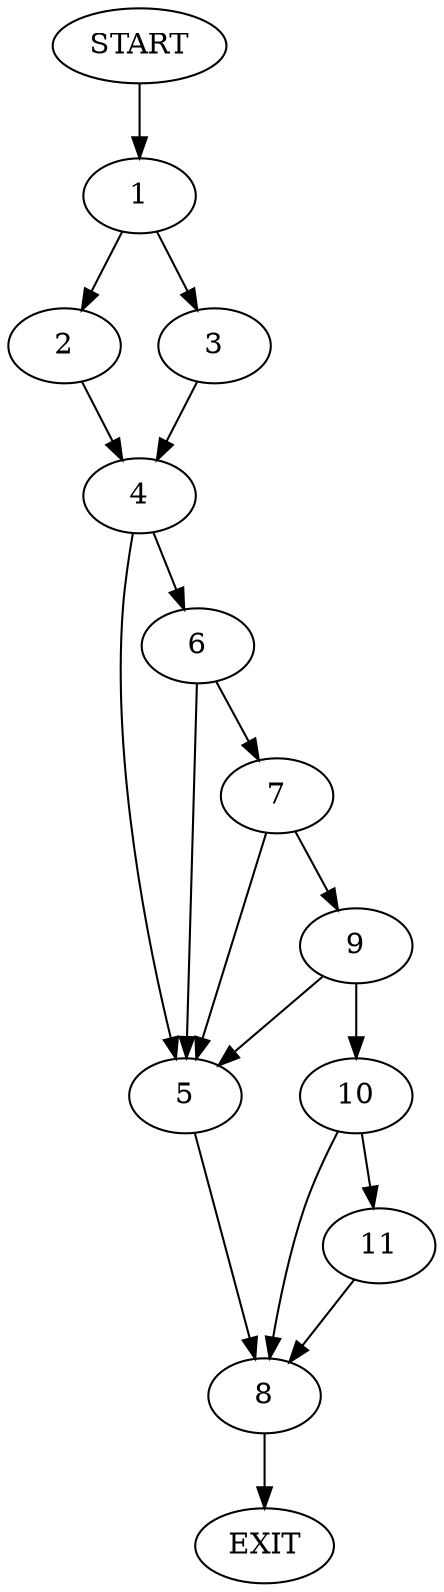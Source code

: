 digraph {
0 [label="START"]
12 [label="EXIT"]
0 -> 1
1 -> 2
1 -> 3
2 -> 4
3 -> 4
4 -> 5
4 -> 6
6 -> 5
6 -> 7
5 -> 8
7 -> 5
7 -> 9
9 -> 10
9 -> 5
10 -> 8
10 -> 11
8 -> 12
11 -> 8
}
